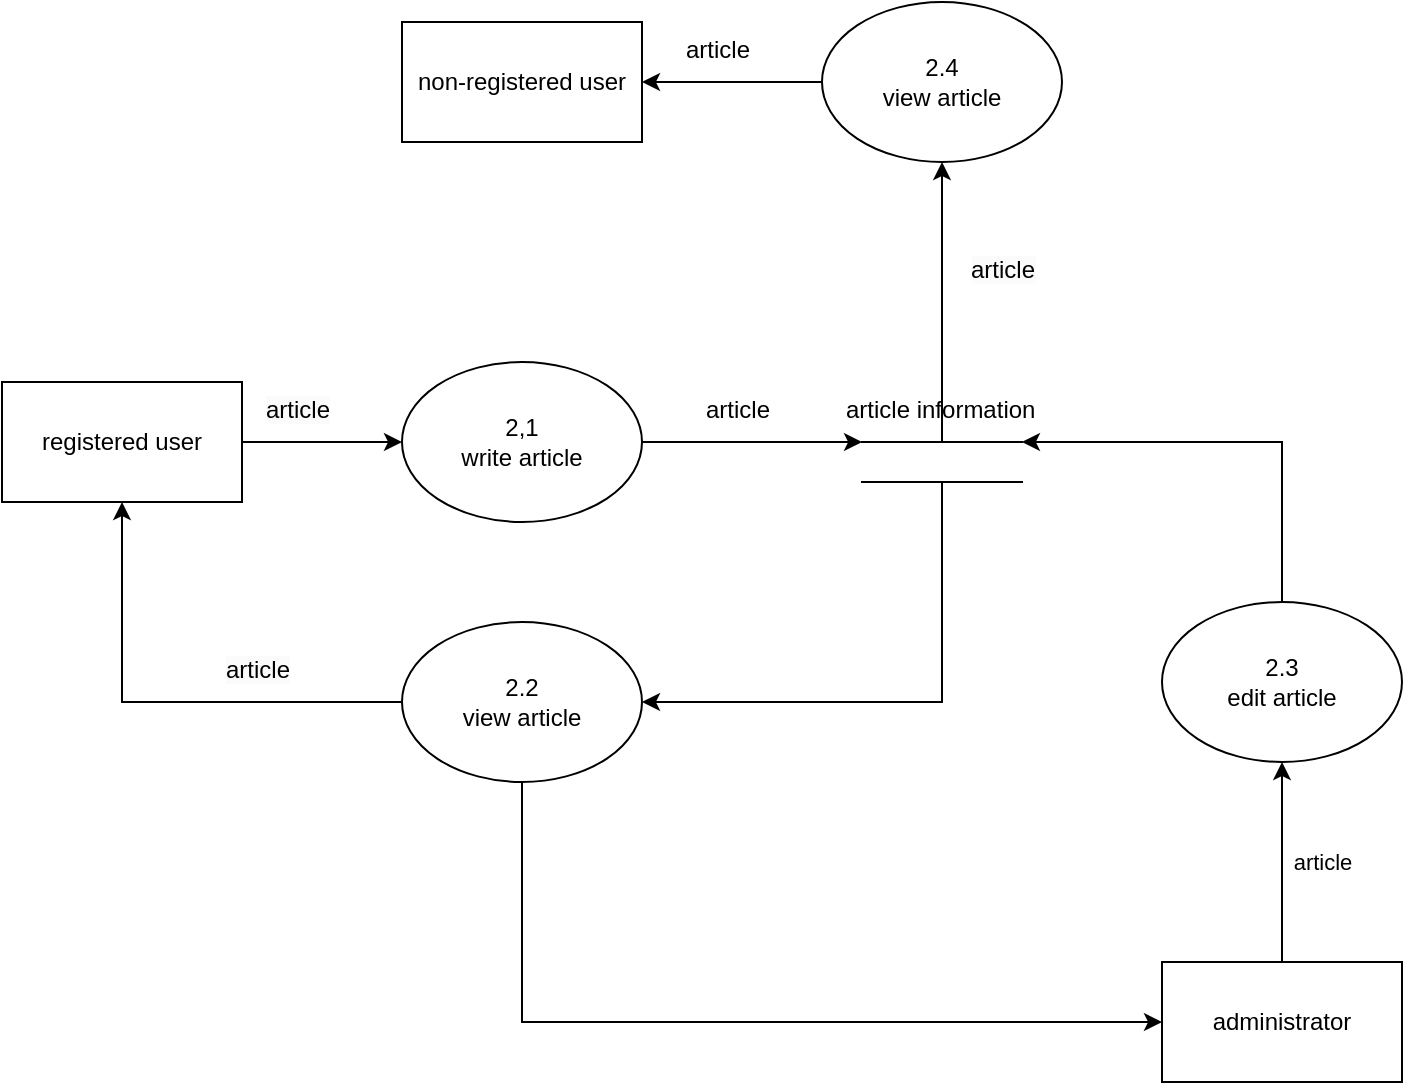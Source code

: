 <mxfile version="22.1.5" type="github">
  <diagram name="第 1 页" id="X_QzJpdWmovDi-tY5itf">
    <mxGraphModel dx="1097" dy="471" grid="1" gridSize="10" guides="1" tooltips="1" connect="1" arrows="1" fold="1" page="1" pageScale="1" pageWidth="827" pageHeight="1169" math="0" shadow="0">
      <root>
        <mxCell id="0" />
        <mxCell id="1" parent="0" />
        <mxCell id="oDHibSq6DUmz1LsjLTxn-2" value="non-registered user" style="rounded=0;whiteSpace=wrap;html=1;" vertex="1" parent="1">
          <mxGeometry x="200" y="140" width="120" height="60" as="geometry" />
        </mxCell>
        <mxCell id="oDHibSq6DUmz1LsjLTxn-8" value="&#xa;&lt;span style=&quot;color: rgb(0, 0, 0); font-family: Helvetica; font-size: 12px; font-style: normal; font-variant-ligatures: normal; font-variant-caps: normal; font-weight: 400; letter-spacing: normal; orphans: 2; text-align: left; text-indent: 0px; text-transform: none; widows: 2; word-spacing: 0px; -webkit-text-stroke-width: 0px; background-color: rgb(251, 251, 251); text-decoration-thickness: initial; text-decoration-style: initial; text-decoration-color: initial; float: none; display: inline !important;&quot;&gt;article&lt;/span&gt;&#xa;&#xa;" style="edgeStyle=orthogonalEdgeStyle;rounded=0;orthogonalLoop=1;jettySize=auto;html=1;exitX=0.5;exitY=0;exitDx=0;exitDy=0;entryX=0.5;entryY=1;entryDx=0;entryDy=0;" edge="1" parent="1" source="oDHibSq6DUmz1LsjLTxn-3" target="oDHibSq6DUmz1LsjLTxn-4">
          <mxGeometry x="0.143" y="-30" relative="1" as="geometry">
            <mxPoint as="offset" />
          </mxGeometry>
        </mxCell>
        <mxCell id="oDHibSq6DUmz1LsjLTxn-35" style="edgeStyle=orthogonalEdgeStyle;rounded=0;orthogonalLoop=1;jettySize=auto;html=1;exitX=0.5;exitY=1;exitDx=0;exitDy=0;entryX=1;entryY=0.5;entryDx=0;entryDy=0;" edge="1" parent="1" source="oDHibSq6DUmz1LsjLTxn-3" target="oDHibSq6DUmz1LsjLTxn-25">
          <mxGeometry relative="1" as="geometry" />
        </mxCell>
        <mxCell id="oDHibSq6DUmz1LsjLTxn-3" value="" style="shape=partialRectangle;whiteSpace=wrap;html=1;left=0;right=0;fillColor=none;" vertex="1" parent="1">
          <mxGeometry x="430" y="350" width="80" height="20" as="geometry" />
        </mxCell>
        <mxCell id="oDHibSq6DUmz1LsjLTxn-7" style="edgeStyle=orthogonalEdgeStyle;rounded=0;orthogonalLoop=1;jettySize=auto;html=1;exitX=0;exitY=0.5;exitDx=0;exitDy=0;entryX=1;entryY=0.5;entryDx=0;entryDy=0;" edge="1" parent="1" source="oDHibSq6DUmz1LsjLTxn-4" target="oDHibSq6DUmz1LsjLTxn-2">
          <mxGeometry relative="1" as="geometry" />
        </mxCell>
        <mxCell id="oDHibSq6DUmz1LsjLTxn-4" value="2.4&lt;br&gt;view article" style="ellipse;whiteSpace=wrap;html=1;" vertex="1" parent="1">
          <mxGeometry x="410" y="130" width="120" height="80" as="geometry" />
        </mxCell>
        <mxCell id="oDHibSq6DUmz1LsjLTxn-10" value="article" style="text;whiteSpace=wrap;" vertex="1" parent="1">
          <mxGeometry x="340" y="140" width="70" height="40" as="geometry" />
        </mxCell>
        <mxCell id="oDHibSq6DUmz1LsjLTxn-13" value="article information" style="text;whiteSpace=wrap;" vertex="1" parent="1">
          <mxGeometry x="420" y="320" width="130" height="40" as="geometry" />
        </mxCell>
        <mxCell id="oDHibSq6DUmz1LsjLTxn-18" style="edgeStyle=orthogonalEdgeStyle;rounded=0;orthogonalLoop=1;jettySize=auto;html=1;exitX=1;exitY=0.5;exitDx=0;exitDy=0;entryX=0;entryY=0.5;entryDx=0;entryDy=0;" edge="1" parent="1" source="oDHibSq6DUmz1LsjLTxn-14" target="oDHibSq6DUmz1LsjLTxn-15">
          <mxGeometry relative="1" as="geometry" />
        </mxCell>
        <mxCell id="oDHibSq6DUmz1LsjLTxn-14" value="registered user" style="rounded=0;whiteSpace=wrap;html=1;" vertex="1" parent="1">
          <mxGeometry y="320" width="120" height="60" as="geometry" />
        </mxCell>
        <mxCell id="oDHibSq6DUmz1LsjLTxn-15" value="2,1&lt;br&gt;write article" style="ellipse;whiteSpace=wrap;html=1;" vertex="1" parent="1">
          <mxGeometry x="200" y="310" width="120" height="80" as="geometry" />
        </mxCell>
        <mxCell id="oDHibSq6DUmz1LsjLTxn-17" value="article" style="text;whiteSpace=wrap;" vertex="1" parent="1">
          <mxGeometry x="350" y="320" width="70" height="40" as="geometry" />
        </mxCell>
        <mxCell id="oDHibSq6DUmz1LsjLTxn-19" value="&lt;span style=&quot;color: rgb(0, 0, 0); font-family: Helvetica; font-size: 12px; font-style: normal; font-variant-ligatures: normal; font-variant-caps: normal; font-weight: 400; letter-spacing: normal; orphans: 2; text-align: left; text-indent: 0px; text-transform: none; widows: 2; word-spacing: 0px; -webkit-text-stroke-width: 0px; background-color: rgb(251, 251, 251); text-decoration-thickness: initial; text-decoration-style: initial; text-decoration-color: initial; float: none; display: inline !important;&quot;&gt;article&lt;/span&gt;" style="text;whiteSpace=wrap;html=1;" vertex="1" parent="1">
          <mxGeometry x="130" y="320" width="70" height="40" as="geometry" />
        </mxCell>
        <mxCell id="oDHibSq6DUmz1LsjLTxn-20" value="2.3&lt;br&gt;edit article" style="ellipse;whiteSpace=wrap;html=1;" vertex="1" parent="1">
          <mxGeometry x="580" y="430" width="120" height="80" as="geometry" />
        </mxCell>
        <mxCell id="oDHibSq6DUmz1LsjLTxn-23" value="article" style="edgeStyle=orthogonalEdgeStyle;rounded=0;orthogonalLoop=1;jettySize=auto;html=1;exitX=0.5;exitY=0;exitDx=0;exitDy=0;entryX=0.5;entryY=1;entryDx=0;entryDy=0;" edge="1" parent="1" source="oDHibSq6DUmz1LsjLTxn-22" target="oDHibSq6DUmz1LsjLTxn-20">
          <mxGeometry y="-20" relative="1" as="geometry">
            <mxPoint as="offset" />
          </mxGeometry>
        </mxCell>
        <mxCell id="oDHibSq6DUmz1LsjLTxn-22" value="administrator" style="rounded=0;whiteSpace=wrap;html=1;" vertex="1" parent="1">
          <mxGeometry x="580" y="610" width="120" height="60" as="geometry" />
        </mxCell>
        <mxCell id="oDHibSq6DUmz1LsjLTxn-34" style="edgeStyle=orthogonalEdgeStyle;rounded=0;orthogonalLoop=1;jettySize=auto;html=1;exitX=0.5;exitY=1;exitDx=0;exitDy=0;entryX=0;entryY=0.5;entryDx=0;entryDy=0;" edge="1" parent="1" source="oDHibSq6DUmz1LsjLTxn-25" target="oDHibSq6DUmz1LsjLTxn-22">
          <mxGeometry relative="1" as="geometry" />
        </mxCell>
        <mxCell id="oDHibSq6DUmz1LsjLTxn-36" style="edgeStyle=orthogonalEdgeStyle;rounded=0;orthogonalLoop=1;jettySize=auto;html=1;exitX=0;exitY=0.5;exitDx=0;exitDy=0;entryX=0.5;entryY=1;entryDx=0;entryDy=0;" edge="1" parent="1" source="oDHibSq6DUmz1LsjLTxn-25" target="oDHibSq6DUmz1LsjLTxn-14">
          <mxGeometry relative="1" as="geometry" />
        </mxCell>
        <mxCell id="oDHibSq6DUmz1LsjLTxn-25" value="2.2&lt;br&gt;view article" style="ellipse;whiteSpace=wrap;html=1;" vertex="1" parent="1">
          <mxGeometry x="200" y="440" width="120" height="80" as="geometry" />
        </mxCell>
        <mxCell id="oDHibSq6DUmz1LsjLTxn-27" style="edgeStyle=orthogonalEdgeStyle;rounded=0;orthogonalLoop=1;jettySize=auto;html=1;exitX=0.5;exitY=0;exitDx=0;exitDy=0;entryX=0.692;entryY=0.75;entryDx=0;entryDy=0;entryPerimeter=0;" edge="1" parent="1" source="oDHibSq6DUmz1LsjLTxn-20" target="oDHibSq6DUmz1LsjLTxn-13">
          <mxGeometry relative="1" as="geometry">
            <Array as="points">
              <mxPoint x="640" y="350" />
            </Array>
          </mxGeometry>
        </mxCell>
        <mxCell id="oDHibSq6DUmz1LsjLTxn-31" style="edgeStyle=orthogonalEdgeStyle;rounded=0;orthogonalLoop=1;jettySize=auto;html=1;exitX=1;exitY=0.5;exitDx=0;exitDy=0;entryX=0.077;entryY=0.751;entryDx=0;entryDy=0;entryPerimeter=0;" edge="1" parent="1" source="oDHibSq6DUmz1LsjLTxn-15" target="oDHibSq6DUmz1LsjLTxn-13">
          <mxGeometry relative="1" as="geometry" />
        </mxCell>
        <mxCell id="oDHibSq6DUmz1LsjLTxn-37" value="&lt;span style=&quot;color: rgb(0, 0, 0); font-family: Helvetica; font-size: 12px; font-style: normal; font-variant-ligatures: normal; font-variant-caps: normal; font-weight: 400; letter-spacing: normal; orphans: 2; text-align: left; text-indent: 0px; text-transform: none; widows: 2; word-spacing: 0px; -webkit-text-stroke-width: 0px; background-color: rgb(251, 251, 251); text-decoration-thickness: initial; text-decoration-style: initial; text-decoration-color: initial; float: none; display: inline !important;&quot;&gt;article&lt;/span&gt;" style="text;whiteSpace=wrap;html=1;" vertex="1" parent="1">
          <mxGeometry x="110" y="450" width="70" height="40" as="geometry" />
        </mxCell>
      </root>
    </mxGraphModel>
  </diagram>
</mxfile>
